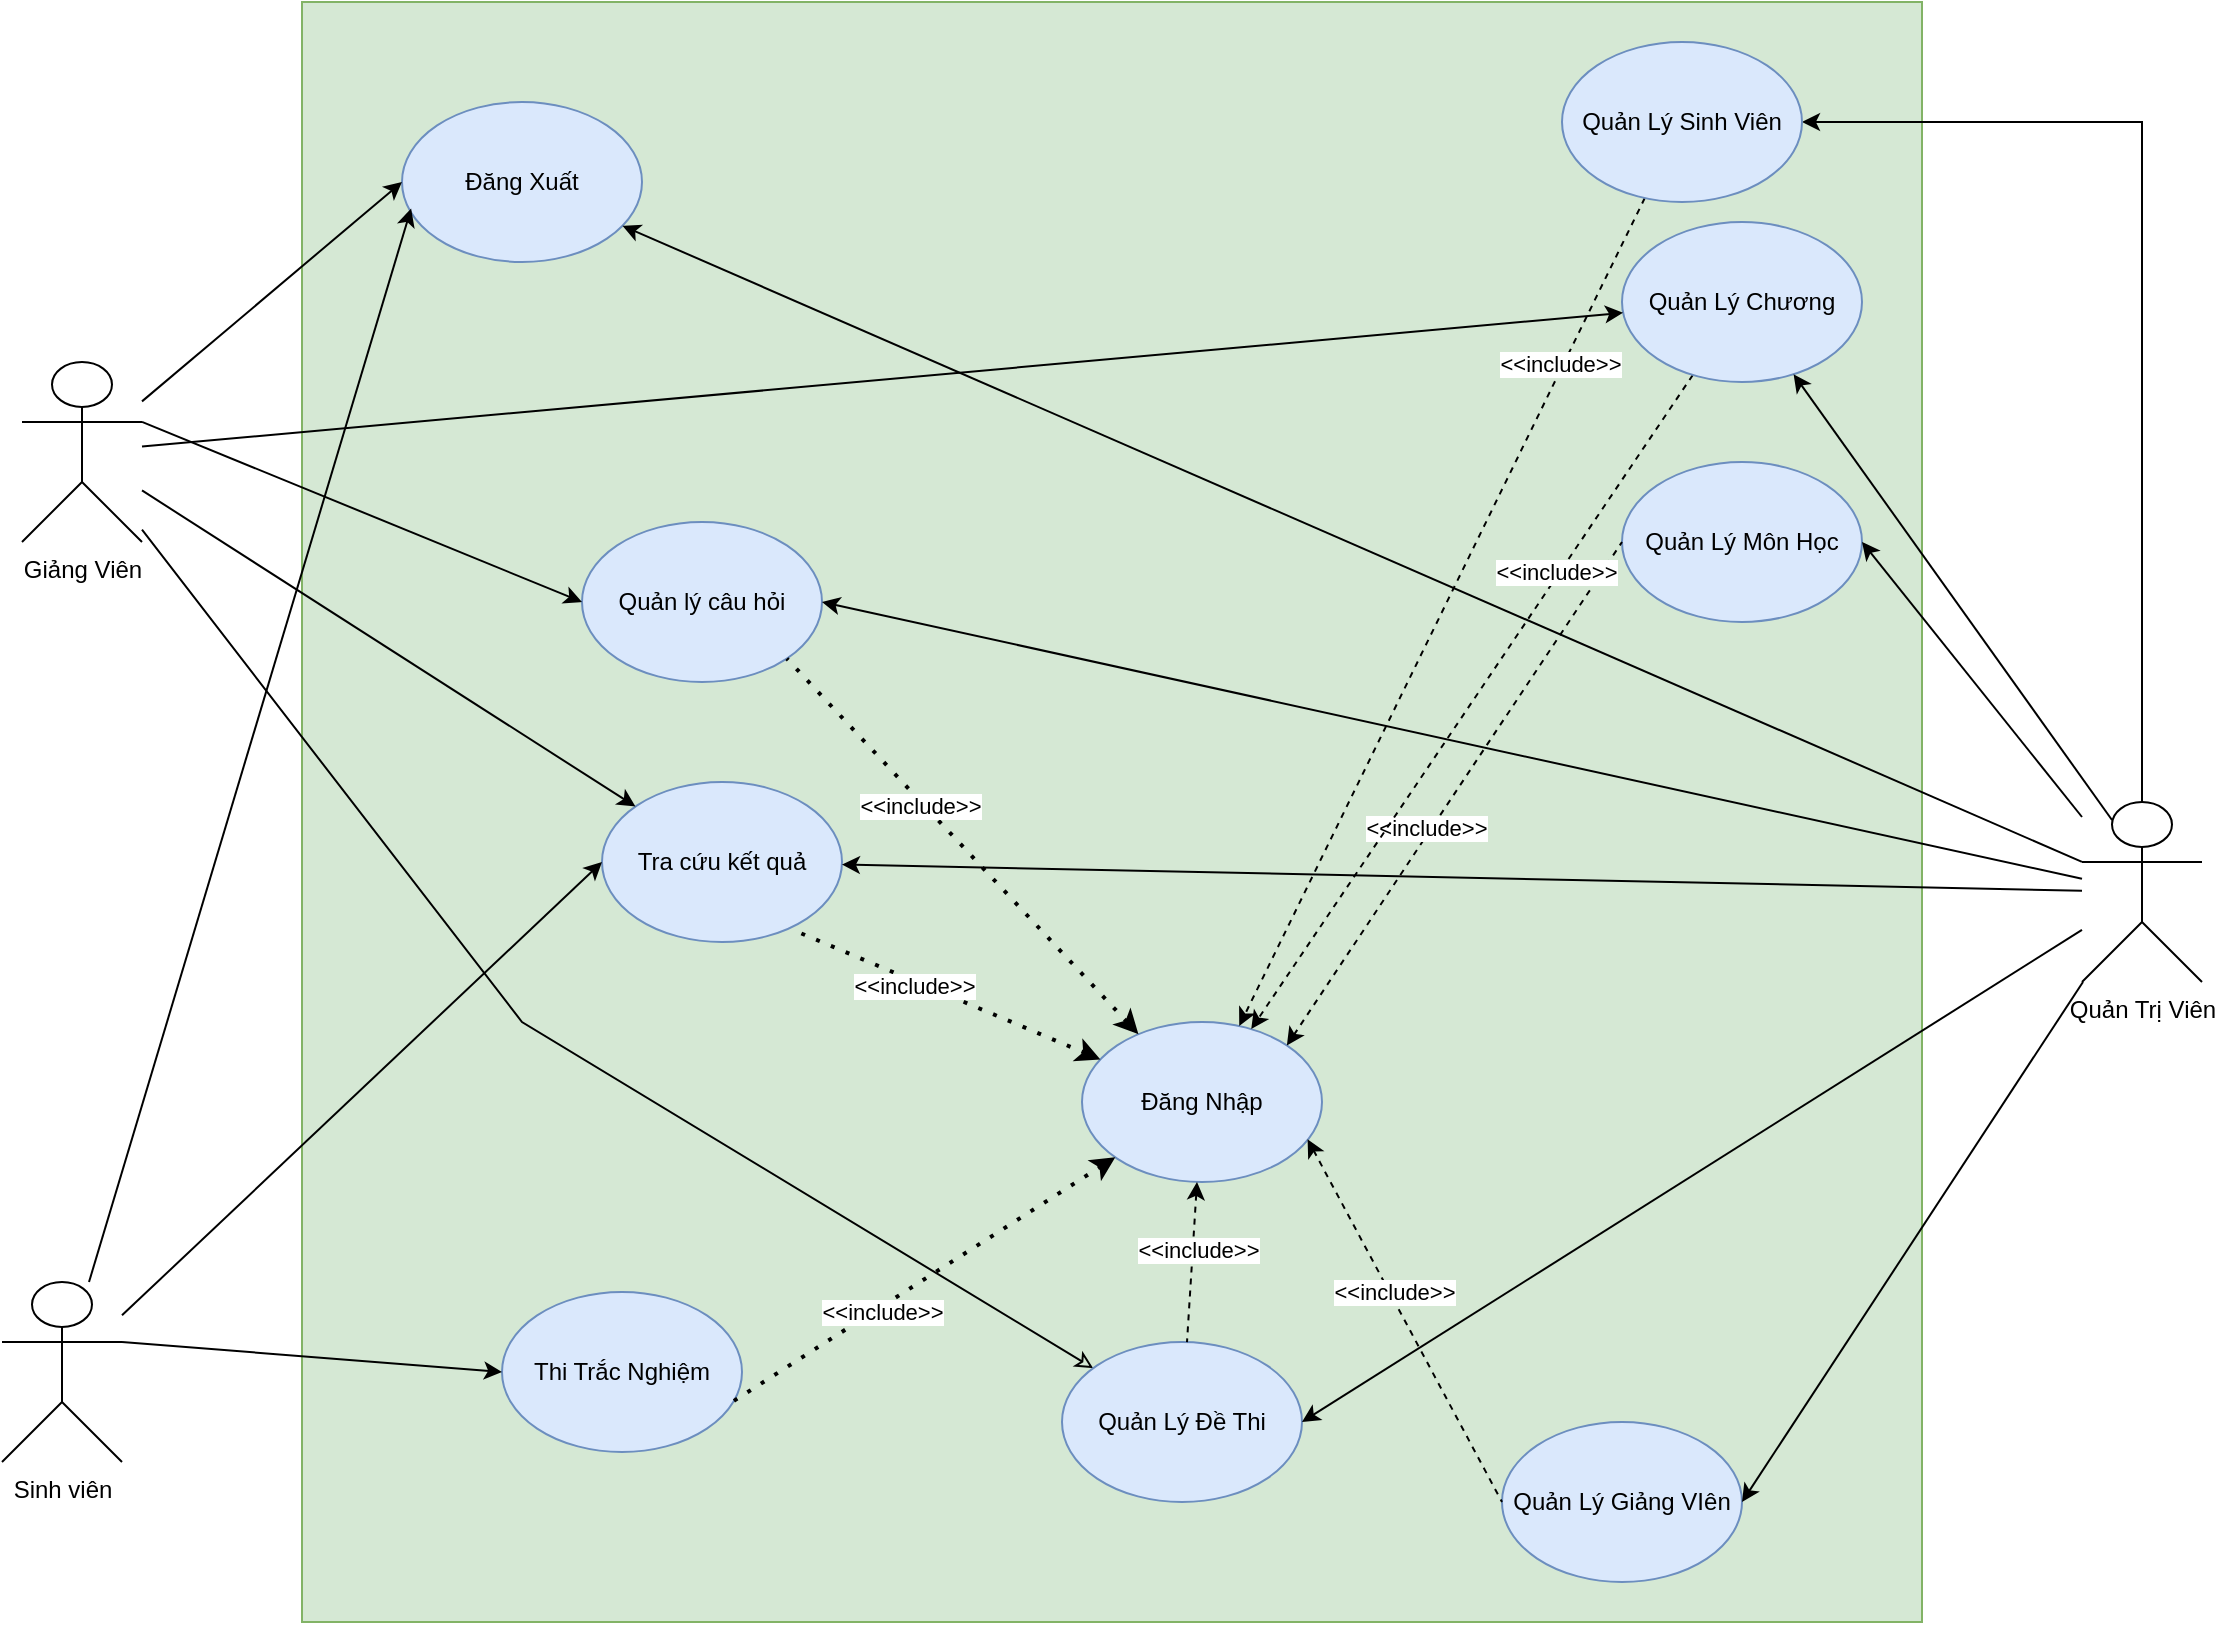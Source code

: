 <mxfile version="22.1.9" type="device" pages="2">
  <diagram name="Trang-1" id="SUtpHRZysYcwdnRIezqp">
    <mxGraphModel dx="2261" dy="750" grid="1" gridSize="10" guides="1" tooltips="1" connect="1" arrows="1" fold="1" page="1" pageScale="1" pageWidth="827" pageHeight="1169" math="0" shadow="0">
      <root>
        <mxCell id="0" />
        <mxCell id="1" parent="0" />
        <mxCell id="XliUAWEANQiwk1mUZGUS-1" value="Quản Trị Viên" style="shape=umlActor;verticalLabelPosition=bottom;verticalAlign=top;html=1;outlineConnect=0;" parent="1" vertex="1">
          <mxGeometry x="950" y="450" width="60" height="90" as="geometry" />
        </mxCell>
        <mxCell id="sksLSkYZdCt6uy0x5Zyz-1" value="Giảng Viên" style="shape=umlActor;verticalLabelPosition=bottom;verticalAlign=top;html=1;outlineConnect=0;" parent="1" vertex="1">
          <mxGeometry x="-80" y="230" width="60" height="90" as="geometry" />
        </mxCell>
        <mxCell id="sksLSkYZdCt6uy0x5Zyz-2" value="Sinh viên" style="shape=umlActor;verticalLabelPosition=bottom;verticalAlign=top;html=1;outlineConnect=0;" parent="1" vertex="1">
          <mxGeometry x="-90" y="690" width="60" height="90" as="geometry" />
        </mxCell>
        <mxCell id="sksLSkYZdCt6uy0x5Zyz-5" value="" style="rounded=0;whiteSpace=wrap;html=1;fillColor=#d5e8d4;strokeColor=#82b366;" parent="1" vertex="1">
          <mxGeometry x="60" y="50" width="810" height="810" as="geometry" />
        </mxCell>
        <mxCell id="sksLSkYZdCt6uy0x5Zyz-9" value="Đăng Xuất" style="ellipse;whiteSpace=wrap;html=1;fillColor=#dae8fc;strokeColor=#6c8ebf;" parent="1" vertex="1">
          <mxGeometry x="110" y="100" width="120" height="80" as="geometry" />
        </mxCell>
        <mxCell id="sksLSkYZdCt6uy0x5Zyz-10" value="" style="endArrow=classic;html=1;rounded=0;entryX=0.038;entryY=0.666;entryDx=0;entryDy=0;entryPerimeter=0;startArrow=none;startFill=0;endFill=1;" parent="1" source="sksLSkYZdCt6uy0x5Zyz-2" target="sksLSkYZdCt6uy0x5Zyz-9" edge="1">
          <mxGeometry width="50" height="50" relative="1" as="geometry">
            <mxPoint x="-20" y="520" as="sourcePoint" />
            <mxPoint x="340" y="580" as="targetPoint" />
          </mxGeometry>
        </mxCell>
        <mxCell id="sksLSkYZdCt6uy0x5Zyz-12" value="" style="endArrow=classic;html=1;rounded=0;entryX=0;entryY=0.5;entryDx=0;entryDy=0;endFill=1;" parent="1" source="sksLSkYZdCt6uy0x5Zyz-1" target="sksLSkYZdCt6uy0x5Zyz-9" edge="1">
          <mxGeometry width="50" height="50" relative="1" as="geometry">
            <mxPoint x="-20" y="720" as="sourcePoint" />
            <mxPoint x="168" y="248" as="targetPoint" />
          </mxGeometry>
        </mxCell>
        <mxCell id="sksLSkYZdCt6uy0x5Zyz-14" value="" style="endArrow=none;html=1;rounded=0;entryX=0;entryY=0.333;entryDx=0;entryDy=0;entryPerimeter=0;startArrow=classic;startFill=1;" parent="1" source="sksLSkYZdCt6uy0x5Zyz-9" target="XliUAWEANQiwk1mUZGUS-1" edge="1">
          <mxGeometry width="50" height="50" relative="1" as="geometry">
            <mxPoint x="430" y="500" as="sourcePoint" />
            <mxPoint x="480" y="450" as="targetPoint" />
          </mxGeometry>
        </mxCell>
        <mxCell id="sksLSkYZdCt6uy0x5Zyz-19" value="Quản lý câu hỏi" style="ellipse;whiteSpace=wrap;html=1;fillColor=#dae8fc;strokeColor=#6c8ebf;" parent="1" vertex="1">
          <mxGeometry x="200" y="310" width="120" height="80" as="geometry" />
        </mxCell>
        <mxCell id="sksLSkYZdCt6uy0x5Zyz-20" value="Đăng Nhập" style="ellipse;whiteSpace=wrap;html=1;fillColor=#dae8fc;strokeColor=#6c8ebf;" parent="1" vertex="1">
          <mxGeometry x="450" y="560" width="120" height="80" as="geometry" />
        </mxCell>
        <mxCell id="sksLSkYZdCt6uy0x5Zyz-22" value="" style="endArrow=classic;html=1;rounded=0;entryX=0;entryY=0.5;entryDx=0;entryDy=0;exitX=1;exitY=0.333;exitDx=0;exitDy=0;exitPerimeter=0;endFill=1;" parent="1" source="sksLSkYZdCt6uy0x5Zyz-1" target="sksLSkYZdCt6uy0x5Zyz-19" edge="1">
          <mxGeometry width="50" height="50" relative="1" as="geometry">
            <mxPoint x="310" y="610" as="sourcePoint" />
            <mxPoint x="360" y="560" as="targetPoint" />
          </mxGeometry>
        </mxCell>
        <mxCell id="sksLSkYZdCt6uy0x5Zyz-23" value="" style="endArrow=none;dashed=1;html=1;dashPattern=1 3;strokeWidth=2;rounded=0;entryX=1;entryY=1;entryDx=0;entryDy=0;endFill=0;startArrow=classic;startFill=1;" parent="1" source="sksLSkYZdCt6uy0x5Zyz-20" target="sksLSkYZdCt6uy0x5Zyz-19" edge="1">
          <mxGeometry width="50" height="50" relative="1" as="geometry">
            <mxPoint x="310" y="610" as="sourcePoint" />
            <mxPoint x="360" y="560" as="targetPoint" />
          </mxGeometry>
        </mxCell>
        <mxCell id="sksLSkYZdCt6uy0x5Zyz-24" value="&amp;lt;&amp;lt;include&amp;gt;&amp;gt;" style="edgeLabel;html=1;align=center;verticalAlign=middle;resizable=0;points=[];" parent="sksLSkYZdCt6uy0x5Zyz-23" vertex="1" connectable="0">
          <mxGeometry x="0.229" y="2" relative="1" as="geometry">
            <mxPoint as="offset" />
          </mxGeometry>
        </mxCell>
        <mxCell id="sksLSkYZdCt6uy0x5Zyz-26" value="Thi Trắc Nghiệm" style="ellipse;whiteSpace=wrap;html=1;fillColor=#dae8fc;strokeColor=#6c8ebf;" parent="1" vertex="1">
          <mxGeometry x="160" y="695" width="120" height="80" as="geometry" />
        </mxCell>
        <mxCell id="sksLSkYZdCt6uy0x5Zyz-27" value="" style="endArrow=classic;html=1;rounded=0;exitX=1;exitY=0.333;exitDx=0;exitDy=0;exitPerimeter=0;entryX=0;entryY=0.5;entryDx=0;entryDy=0;endFill=1;" parent="1" source="sksLSkYZdCt6uy0x5Zyz-2" target="sksLSkYZdCt6uy0x5Zyz-26" edge="1">
          <mxGeometry width="50" height="50" relative="1" as="geometry">
            <mxPoint x="280" y="540" as="sourcePoint" />
            <mxPoint x="330" y="490" as="targetPoint" />
          </mxGeometry>
        </mxCell>
        <mxCell id="sksLSkYZdCt6uy0x5Zyz-28" value="Tra cứu kết quả" style="ellipse;whiteSpace=wrap;html=1;fillColor=#dae8fc;strokeColor=#6c8ebf;" parent="1" vertex="1">
          <mxGeometry x="210" y="440" width="120" height="80" as="geometry" />
        </mxCell>
        <mxCell id="sksLSkYZdCt6uy0x5Zyz-29" value="" style="endArrow=classic;html=1;rounded=0;entryX=0;entryY=0.5;entryDx=0;entryDy=0;endFill=1;" parent="1" source="sksLSkYZdCt6uy0x5Zyz-2" target="sksLSkYZdCt6uy0x5Zyz-28" edge="1">
          <mxGeometry width="50" height="50" relative="1" as="geometry">
            <mxPoint x="360" y="620" as="sourcePoint" />
            <mxPoint x="410" y="570" as="targetPoint" />
          </mxGeometry>
        </mxCell>
        <mxCell id="sksLSkYZdCt6uy0x5Zyz-30" value="" style="endArrow=none;dashed=1;html=1;dashPattern=1 3;strokeWidth=2;rounded=0;endFill=0;startArrow=classic;startFill=1;entryX=0.817;entryY=0.938;entryDx=0;entryDy=0;entryPerimeter=0;" parent="1" source="sksLSkYZdCt6uy0x5Zyz-20" target="sksLSkYZdCt6uy0x5Zyz-28" edge="1">
          <mxGeometry width="50" height="50" relative="1" as="geometry">
            <mxPoint x="427" y="818" as="sourcePoint" />
            <mxPoint x="232" y="778" as="targetPoint" />
          </mxGeometry>
        </mxCell>
        <mxCell id="sksLSkYZdCt6uy0x5Zyz-31" value="&amp;lt;&amp;lt;include&amp;gt;&amp;gt;" style="edgeLabel;html=1;align=center;verticalAlign=middle;resizable=0;points=[];" parent="sksLSkYZdCt6uy0x5Zyz-30" vertex="1" connectable="0">
          <mxGeometry x="0.229" y="2" relative="1" as="geometry">
            <mxPoint as="offset" />
          </mxGeometry>
        </mxCell>
        <mxCell id="sksLSkYZdCt6uy0x5Zyz-32" value="" style="endArrow=none;dashed=1;html=1;dashPattern=1 3;strokeWidth=2;rounded=0;entryX=0.95;entryY=0.696;entryDx=0;entryDy=0;endFill=0;startArrow=classic;startFill=1;entryPerimeter=0;" parent="1" source="sksLSkYZdCt6uy0x5Zyz-20" target="sksLSkYZdCt6uy0x5Zyz-26" edge="1">
          <mxGeometry width="50" height="50" relative="1" as="geometry">
            <mxPoint x="490" y="620" as="sourcePoint" />
            <mxPoint x="242" y="788" as="targetPoint" />
          </mxGeometry>
        </mxCell>
        <mxCell id="sksLSkYZdCt6uy0x5Zyz-33" value="&amp;lt;&amp;lt;include&amp;gt;&amp;gt;" style="edgeLabel;html=1;align=center;verticalAlign=middle;resizable=0;points=[];" parent="sksLSkYZdCt6uy0x5Zyz-32" vertex="1" connectable="0">
          <mxGeometry x="0.229" y="2" relative="1" as="geometry">
            <mxPoint as="offset" />
          </mxGeometry>
        </mxCell>
        <mxCell id="sksLSkYZdCt6uy0x5Zyz-35" value="" style="endArrow=none;html=1;rounded=0;exitX=1;exitY=0.5;exitDx=0;exitDy=0;endFill=0;startArrow=classic;startFill=1;" parent="1" source="sksLSkYZdCt6uy0x5Zyz-19" target="XliUAWEANQiwk1mUZGUS-1" edge="1">
          <mxGeometry width="50" height="50" relative="1" as="geometry">
            <mxPoint x="700" y="660" as="sourcePoint" />
            <mxPoint x="750" y="610" as="targetPoint" />
          </mxGeometry>
        </mxCell>
        <mxCell id="sksLSkYZdCt6uy0x5Zyz-41" value="Quản Lý Môn Học" style="ellipse;whiteSpace=wrap;html=1;fillColor=#dae8fc;strokeColor=#6c8ebf;" parent="1" vertex="1">
          <mxGeometry x="720" y="280" width="120" height="80" as="geometry" />
        </mxCell>
        <mxCell id="sksLSkYZdCt6uy0x5Zyz-42" value="" style="endArrow=classic;html=1;rounded=0;entryX=1;entryY=0.5;entryDx=0;entryDy=0;" parent="1" source="XliUAWEANQiwk1mUZGUS-1" target="sksLSkYZdCt6uy0x5Zyz-41" edge="1">
          <mxGeometry width="50" height="50" relative="1" as="geometry">
            <mxPoint x="420" y="640" as="sourcePoint" />
            <mxPoint x="470" y="590" as="targetPoint" />
          </mxGeometry>
        </mxCell>
        <mxCell id="XRTRLFMjSl1A3E3SzHaw-1" style="rounded=0;orthogonalLoop=1;jettySize=auto;html=1;startArrow=classic;startFill=0;endArrow=none;endFill=0;" parent="1" source="sksLSkYZdCt6uy0x5Zyz-43" target="sksLSkYZdCt6uy0x5Zyz-1" edge="1">
          <mxGeometry relative="1" as="geometry">
            <Array as="points">
              <mxPoint x="170" y="560" />
            </Array>
          </mxGeometry>
        </mxCell>
        <mxCell id="sksLSkYZdCt6uy0x5Zyz-43" value="Quản Lý Đề Thi" style="ellipse;whiteSpace=wrap;html=1;fillColor=#dae8fc;strokeColor=#6c8ebf;" parent="1" vertex="1">
          <mxGeometry x="440" y="720" width="120" height="80" as="geometry" />
        </mxCell>
        <mxCell id="sksLSkYZdCt6uy0x5Zyz-44" value="Quản Lý Giảng VIên" style="ellipse;whiteSpace=wrap;html=1;fillColor=#dae8fc;strokeColor=#6c8ebf;" parent="1" vertex="1">
          <mxGeometry x="660" y="760" width="120" height="80" as="geometry" />
        </mxCell>
        <mxCell id="sksLSkYZdCt6uy0x5Zyz-45" value="" style="endArrow=classic;html=1;rounded=0;entryX=1;entryY=0.5;entryDx=0;entryDy=0;" parent="1" source="XliUAWEANQiwk1mUZGUS-1" target="sksLSkYZdCt6uy0x5Zyz-43" edge="1">
          <mxGeometry width="50" height="50" relative="1" as="geometry">
            <mxPoint x="590" y="550" as="sourcePoint" />
            <mxPoint x="640" y="500" as="targetPoint" />
          </mxGeometry>
        </mxCell>
        <mxCell id="sksLSkYZdCt6uy0x5Zyz-46" value="" style="endArrow=classic;html=1;rounded=0;entryX=1;entryY=0.5;entryDx=0;entryDy=0;" parent="1" source="XliUAWEANQiwk1mUZGUS-1" target="sksLSkYZdCt6uy0x5Zyz-44" edge="1">
          <mxGeometry width="50" height="50" relative="1" as="geometry">
            <mxPoint x="590" y="550" as="sourcePoint" />
            <mxPoint x="640" y="500" as="targetPoint" />
          </mxGeometry>
        </mxCell>
        <mxCell id="sksLSkYZdCt6uy0x5Zyz-47" value="" style="endArrow=none;dashed=1;html=1;rounded=0;exitX=1;exitY=0;exitDx=0;exitDy=0;entryX=0;entryY=0.5;entryDx=0;entryDy=0;endFill=0;startArrow=classic;startFill=1;" parent="1" source="sksLSkYZdCt6uy0x5Zyz-20" target="sksLSkYZdCt6uy0x5Zyz-41" edge="1">
          <mxGeometry width="50" height="50" relative="1" as="geometry">
            <mxPoint x="590" y="630" as="sourcePoint" />
            <mxPoint x="640" y="580" as="targetPoint" />
          </mxGeometry>
        </mxCell>
        <mxCell id="sksLSkYZdCt6uy0x5Zyz-48" value="&amp;lt;&amp;lt;include&amp;gt;&amp;gt;" style="edgeLabel;html=1;align=center;verticalAlign=middle;resizable=0;points=[];" parent="sksLSkYZdCt6uy0x5Zyz-47" vertex="1" connectable="0">
          <mxGeometry x="-0.148" y="2" relative="1" as="geometry">
            <mxPoint as="offset" />
          </mxGeometry>
        </mxCell>
        <mxCell id="sksLSkYZdCt6uy0x5Zyz-51" value="" style="endArrow=none;dashed=1;html=1;rounded=0;endFill=0;startArrow=classic;startFill=1;" parent="1" source="sksLSkYZdCt6uy0x5Zyz-20" target="sksLSkYZdCt6uy0x5Zyz-43" edge="1">
          <mxGeometry width="50" height="50" relative="1" as="geometry">
            <mxPoint x="512" y="592" as="sourcePoint" />
            <mxPoint x="700" y="430" as="targetPoint" />
          </mxGeometry>
        </mxCell>
        <mxCell id="sksLSkYZdCt6uy0x5Zyz-52" value="&amp;lt;&amp;lt;include&amp;gt;&amp;gt;" style="edgeLabel;html=1;align=center;verticalAlign=middle;resizable=0;points=[];" parent="sksLSkYZdCt6uy0x5Zyz-51" vertex="1" connectable="0">
          <mxGeometry x="-0.148" y="2" relative="1" as="geometry">
            <mxPoint as="offset" />
          </mxGeometry>
        </mxCell>
        <mxCell id="sksLSkYZdCt6uy0x5Zyz-53" value="" style="endArrow=none;dashed=1;html=1;rounded=0;exitX=0.94;exitY=0.733;exitDx=0;exitDy=0;entryX=0;entryY=0.5;entryDx=0;entryDy=0;endFill=0;exitPerimeter=0;startArrow=classic;startFill=1;" parent="1" source="sksLSkYZdCt6uy0x5Zyz-20" target="sksLSkYZdCt6uy0x5Zyz-44" edge="1">
          <mxGeometry width="50" height="50" relative="1" as="geometry">
            <mxPoint x="522" y="602" as="sourcePoint" />
            <mxPoint x="710" y="440" as="targetPoint" />
          </mxGeometry>
        </mxCell>
        <mxCell id="sksLSkYZdCt6uy0x5Zyz-54" value="&amp;lt;&amp;lt;include&amp;gt;&amp;gt;" style="edgeLabel;html=1;align=center;verticalAlign=middle;resizable=0;points=[];" parent="sksLSkYZdCt6uy0x5Zyz-53" vertex="1" connectable="0">
          <mxGeometry x="-0.148" y="2" relative="1" as="geometry">
            <mxPoint as="offset" />
          </mxGeometry>
        </mxCell>
        <mxCell id="5PdgZUG-WtJZ_N_17yhF-7" style="rounded=0;orthogonalLoop=1;jettySize=auto;html=1;dashed=1;" parent="1" source="5PdgZUG-WtJZ_N_17yhF-5" target="sksLSkYZdCt6uy0x5Zyz-20" edge="1">
          <mxGeometry relative="1" as="geometry" />
        </mxCell>
        <mxCell id="5PdgZUG-WtJZ_N_17yhF-8" value="&amp;lt;&amp;lt;include&amp;gt;&amp;gt;" style="edgeLabel;html=1;align=center;verticalAlign=middle;resizable=0;points=[];" parent="5PdgZUG-WtJZ_N_17yhF-7" vertex="1" connectable="0">
          <mxGeometry x="-0.393" y="-2" relative="1" as="geometry">
            <mxPoint as="offset" />
          </mxGeometry>
        </mxCell>
        <mxCell id="5PdgZUG-WtJZ_N_17yhF-5" value="Quản Lý Chương" style="ellipse;whiteSpace=wrap;html=1;fillColor=#dae8fc;strokeColor=#6c8ebf;" parent="1" vertex="1">
          <mxGeometry x="720" y="160" width="120" height="80" as="geometry" />
        </mxCell>
        <mxCell id="5PdgZUG-WtJZ_N_17yhF-6" style="rounded=0;orthogonalLoop=1;jettySize=auto;html=1;exitX=0.25;exitY=0.1;exitDx=0;exitDy=0;exitPerimeter=0;" parent="1" source="XliUAWEANQiwk1mUZGUS-1" target="5PdgZUG-WtJZ_N_17yhF-5" edge="1">
          <mxGeometry relative="1" as="geometry" />
        </mxCell>
        <mxCell id="ZFWCI6rbcMhGmqInNy1j-1" style="rounded=0;orthogonalLoop=1;jettySize=auto;html=1;" parent="1" source="sksLSkYZdCt6uy0x5Zyz-1" target="sksLSkYZdCt6uy0x5Zyz-28" edge="1">
          <mxGeometry relative="1" as="geometry" />
        </mxCell>
        <mxCell id="ZFWCI6rbcMhGmqInNy1j-3" style="edgeStyle=orthogonalEdgeStyle;rounded=0;orthogonalLoop=1;jettySize=auto;html=1;endArrow=none;endFill=0;startArrow=classic;startFill=1;" parent="1" source="ZFWCI6rbcMhGmqInNy1j-2" target="XliUAWEANQiwk1mUZGUS-1" edge="1">
          <mxGeometry relative="1" as="geometry" />
        </mxCell>
        <mxCell id="ZFWCI6rbcMhGmqInNy1j-4" style="rounded=0;orthogonalLoop=1;jettySize=auto;html=1;dashed=1;" parent="1" source="ZFWCI6rbcMhGmqInNy1j-2" target="sksLSkYZdCt6uy0x5Zyz-20" edge="1">
          <mxGeometry relative="1" as="geometry" />
        </mxCell>
        <mxCell id="ZFWCI6rbcMhGmqInNy1j-6" value="&amp;lt;&amp;lt;include&amp;gt;&amp;gt;" style="edgeLabel;html=1;align=center;verticalAlign=middle;resizable=0;points=[];" parent="ZFWCI6rbcMhGmqInNy1j-4" vertex="1" connectable="0">
          <mxGeometry x="-0.597" y="-2" relative="1" as="geometry">
            <mxPoint as="offset" />
          </mxGeometry>
        </mxCell>
        <mxCell id="ZFWCI6rbcMhGmqInNy1j-2" value="Quản Lý Sinh Viên" style="ellipse;whiteSpace=wrap;html=1;fillColor=#dae8fc;strokeColor=#6c8ebf;" parent="1" vertex="1">
          <mxGeometry x="690" y="70" width="120" height="80" as="geometry" />
        </mxCell>
        <mxCell id="XRTRLFMjSl1A3E3SzHaw-4" style="rounded=0;orthogonalLoop=1;jettySize=auto;html=1;" parent="1" source="sksLSkYZdCt6uy0x5Zyz-1" target="5PdgZUG-WtJZ_N_17yhF-5" edge="1">
          <mxGeometry relative="1" as="geometry" />
        </mxCell>
        <mxCell id="PfDJLeCe6VTguh8s4rkP-1" style="rounded=0;orthogonalLoop=1;jettySize=auto;html=1;" edge="1" parent="1" source="XliUAWEANQiwk1mUZGUS-1" target="sksLSkYZdCt6uy0x5Zyz-28">
          <mxGeometry relative="1" as="geometry" />
        </mxCell>
      </root>
    </mxGraphModel>
  </diagram>
  <diagram id="YdGmXiDNryvtI-X3B00e" name="Trang-2">
    <mxGraphModel dx="934" dy="682" grid="1" gridSize="10" guides="1" tooltips="1" connect="1" arrows="1" fold="1" page="1" pageScale="1" pageWidth="827" pageHeight="1169" math="0" shadow="0">
      <root>
        <mxCell id="0" />
        <mxCell id="1" parent="0" />
      </root>
    </mxGraphModel>
  </diagram>
</mxfile>
